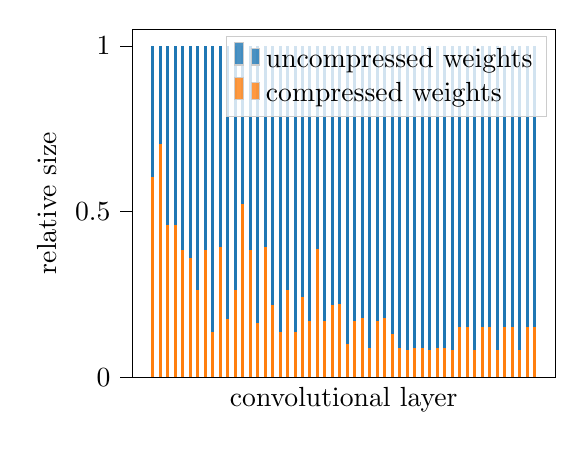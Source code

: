 % This file was created with tikzplotlib v0.10.1.
\begin{tikzpicture}

\definecolor{darkgray176}{RGB}{176,176,176}
\definecolor{darkorange25512714}{RGB}{255,127,14}
\definecolor{lightgray204}{RGB}{204,204,204}
\definecolor{steelblue31119180}{RGB}{31,119,180}

\begin{axis}[
height=6cm,
legend cell align={left},
legend style={fill opacity=0.8, draw opacity=1, text opacity=1, draw=lightgray204},
tick align=outside,
tick pos=left,
x grid style={darkgray176},
xlabel={convolutional layer},
xmin=-13.85, xmax=268.85,
xtick style={color=black},
xmajorticks=false,
y grid style={darkgray176},
ylabel={relative size},
ymin=0.0, ymax=1.05,
ytick style={color=black}
]
\draw[draw=none,fill=steelblue31119180] (axis cs:-1.0,0.0) rectangle (axis cs:1.0,1.0);
\addlegendimage{ybar,ybar legend,draw=none,fill=steelblue31119180}
\addlegendentry{uncompressed weights}

\draw[draw=none,fill=steelblue31119180] (axis cs:4.0,0.0) rectangle (axis cs:6.0,1.0);
\draw[draw=none,fill=steelblue31119180] (axis cs:9.0,0.0) rectangle (axis cs:11.0,1.0);
\draw[draw=none,fill=steelblue31119180] (axis cs:14.0,0.0) rectangle (axis cs:16.0,1.0);
\draw[draw=none,fill=steelblue31119180] (axis cs:19.0,0.0) rectangle (axis cs:21.0,1.0);
\draw[draw=none,fill=steelblue31119180] (axis cs:24.0,0.0) rectangle (axis cs:26.0,1.0);
\draw[draw=none,fill=steelblue31119180] (axis cs:29.0,0.0) rectangle (axis cs:31.0,1.0);
\draw[draw=none,fill=steelblue31119180] (axis cs:34.0,0.0) rectangle (axis cs:36.0,1.0);
\draw[draw=none,fill=steelblue31119180] (axis cs:39.0,0.0) rectangle (axis cs:41.0,1.0);
\draw[draw=none,fill=steelblue31119180] (axis cs:44.0,0.0) rectangle (axis cs:46.0,1.0);
\draw[draw=none,fill=steelblue31119180] (axis cs:49.0,0.0) rectangle (axis cs:51.0,1.0);
\draw[draw=none,fill=steelblue31119180] (axis cs:54.0,0.0) rectangle (axis cs:56.0,1.0);
\draw[draw=none,fill=steelblue31119180] (axis cs:59.0,0.0) rectangle (axis cs:61.0,1.0);
\draw[draw=none,fill=steelblue31119180] (axis cs:64.0,0.0) rectangle (axis cs:66.0,1.0);
\draw[draw=none,fill=steelblue31119180] (axis cs:69.0,0.0) rectangle (axis cs:71.0,1.0);
\draw[draw=none,fill=steelblue31119180] (axis cs:74.0,0.0) rectangle (axis cs:76.0,1.0);
\draw[draw=none,fill=steelblue31119180] (axis cs:79.0,0.0) rectangle (axis cs:81.0,1.0);
\draw[draw=none,fill=steelblue31119180] (axis cs:84.0,0.0) rectangle (axis cs:86.0,1.0);
\draw[draw=none,fill=steelblue31119180] (axis cs:89.0,0.0) rectangle (axis cs:91.0,1.0);
\draw[draw=none,fill=steelblue31119180] (axis cs:94.0,0.0) rectangle (axis cs:96.0,1.0);
\draw[draw=none,fill=steelblue31119180] (axis cs:99.0,0.0) rectangle (axis cs:101.0,1.0);
\draw[draw=none,fill=steelblue31119180] (axis cs:104.0,0.0) rectangle (axis cs:106.0,1.0);
\draw[draw=none,fill=steelblue31119180] (axis cs:109.0,0.0) rectangle (axis cs:111.0,1.0);
\draw[draw=none,fill=steelblue31119180] (axis cs:114.0,0.0) rectangle (axis cs:116.0,1.0);
\draw[draw=none,fill=steelblue31119180] (axis cs:119.0,0.0) rectangle (axis cs:121.0,1.0);
\draw[draw=none,fill=steelblue31119180] (axis cs:124.0,0.0) rectangle (axis cs:126.0,1.0);
\draw[draw=none,fill=steelblue31119180] (axis cs:129.0,0.0) rectangle (axis cs:131.0,1.0);
\draw[draw=none,fill=steelblue31119180] (axis cs:134.0,0.0) rectangle (axis cs:136.0,1.0);
\draw[draw=none,fill=steelblue31119180] (axis cs:139.0,0.0) rectangle (axis cs:141.0,1.0);
\draw[draw=none,fill=steelblue31119180] (axis cs:144.0,0.0) rectangle (axis cs:146.0,1.0);
\draw[draw=none,fill=steelblue31119180] (axis cs:149.0,0.0) rectangle (axis cs:151.0,1.0);
\draw[draw=none,fill=steelblue31119180] (axis cs:154.0,0.0) rectangle (axis cs:156.0,1.0);
\draw[draw=none,fill=steelblue31119180] (axis cs:159.0,0.0) rectangle (axis cs:161.0,1.0);
\draw[draw=none,fill=steelblue31119180] (axis cs:164.0,0.0) rectangle (axis cs:166.0,1.0);
\draw[draw=none,fill=steelblue31119180] (axis cs:169.0,0.0) rectangle (axis cs:171.0,1.0);
\draw[draw=none,fill=steelblue31119180] (axis cs:174.0,0.0) rectangle (axis cs:176.0,1.0);
\draw[draw=none,fill=steelblue31119180] (axis cs:179.0,0.0) rectangle (axis cs:181.0,1.0);
\draw[draw=none,fill=steelblue31119180] (axis cs:184.0,0.0) rectangle (axis cs:186.0,1.0);
\draw[draw=none,fill=steelblue31119180] (axis cs:189.0,0.0) rectangle (axis cs:191.0,1.0);
\draw[draw=none,fill=steelblue31119180] (axis cs:194.0,0.0) rectangle (axis cs:196.0,1.0);
\draw[draw=none,fill=steelblue31119180] (axis cs:199.0,0.0) rectangle (axis cs:201.0,1.0);
\draw[draw=none,fill=steelblue31119180] (axis cs:204.0,0.0) rectangle (axis cs:206.0,1.0);
\draw[draw=none,fill=steelblue31119180] (axis cs:209.0,0.0) rectangle (axis cs:211.0,1.0);
\draw[draw=none,fill=steelblue31119180] (axis cs:214.0,0.0) rectangle (axis cs:216.0,1.0);
\draw[draw=none,fill=steelblue31119180] (axis cs:219.0,0.0) rectangle (axis cs:221.0,1.0);
\draw[draw=none,fill=steelblue31119180] (axis cs:224.0,0.0) rectangle (axis cs:226.0,1.0);
\draw[draw=none,fill=steelblue31119180] (axis cs:229.0,0.0) rectangle (axis cs:231.0,1.0);
\draw[draw=none,fill=steelblue31119180] (axis cs:234.0,0.0) rectangle (axis cs:236.0,1.0);
\draw[draw=none,fill=steelblue31119180] (axis cs:239.0,0.0) rectangle (axis cs:241.0,1.0);
\draw[draw=none,fill=steelblue31119180] (axis cs:244.0,0.0) rectangle (axis cs:246.0,1.0);
\draw[draw=none,fill=steelblue31119180] (axis cs:249.0,0.0) rectangle (axis cs:251.0,1.0);
\draw[draw=none,fill=steelblue31119180] (axis cs:254.0,0.0) rectangle (axis cs:256.0,1.0);
\draw[draw=none,fill=darkorange25512714] (axis cs:-1.0,0.0) rectangle (axis cs:1.0,0.603);
\addlegendimage{ybar,ybar legend,draw=none,fill=darkorange25512714}
\addlegendentry{compressed weights}

\draw[draw=none,fill=darkorange25512714] (axis cs:4.0,0.0) rectangle (axis cs:6.0,0.704);
\draw[draw=none,fill=darkorange25512714] (axis cs:9.0,0.0) rectangle (axis cs:11.0,0.458);
\draw[draw=none,fill=darkorange25512714] (axis cs:14.0,0.0) rectangle (axis cs:16.0,0.458);
\draw[draw=none,fill=darkorange25512714] (axis cs:19.0,0.0) rectangle (axis cs:21.0,0.385);
\draw[draw=none,fill=darkorange25512714] (axis cs:24.0,0.0) rectangle (axis cs:26.0,0.361);
\draw[draw=none,fill=darkorange25512714] (axis cs:29.0,0.0) rectangle (axis cs:31.0,0.262);
\draw[draw=none,fill=darkorange25512714] (axis cs:34.0,0.0) rectangle (axis cs:36.0,0.383);
\draw[draw=none,fill=darkorange25512714] (axis cs:39.0,0.0) rectangle (axis cs:41.0,0.137);
\draw[draw=none,fill=darkorange25512714] (axis cs:44.0,0.0) rectangle (axis cs:46.0,0.392);
\draw[draw=none,fill=darkorange25512714] (axis cs:49.0,0.0) rectangle (axis cs:51.0,0.175);
\draw[draw=none,fill=darkorange25512714] (axis cs:54.0,0.0) rectangle (axis cs:56.0,0.262);
\draw[draw=none,fill=darkorange25512714] (axis cs:59.0,0.0) rectangle (axis cs:61.0,0.523);
\draw[draw=none,fill=darkorange25512714] (axis cs:64.0,0.0) rectangle (axis cs:66.0,0.383);
\draw[draw=none,fill=darkorange25512714] (axis cs:69.0,0.0) rectangle (axis cs:71.0,0.162);
\draw[draw=none,fill=darkorange25512714] (axis cs:74.0,0.0) rectangle (axis cs:76.0,0.392);
\draw[draw=none,fill=darkorange25512714] (axis cs:79.0,0.0) rectangle (axis cs:81.0,0.218);
\draw[draw=none,fill=darkorange25512714] (axis cs:84.0,0.0) rectangle (axis cs:86.0,0.137);
\draw[draw=none,fill=darkorange25512714] (axis cs:89.0,0.0) rectangle (axis cs:91.0,0.262);
\draw[draw=none,fill=darkorange25512714] (axis cs:94.0,0.0) rectangle (axis cs:96.0,0.137);
\draw[draw=none,fill=darkorange25512714] (axis cs:99.0,0.0) rectangle (axis cs:101.0,0.243);
\draw[draw=none,fill=darkorange25512714] (axis cs:104.0,0.0) rectangle (axis cs:106.0,0.168);
\draw[draw=none,fill=darkorange25512714] (axis cs:109.0,0.0) rectangle (axis cs:111.0,0.387);
\draw[draw=none,fill=darkorange25512714] (axis cs:114.0,0.0) rectangle (axis cs:116.0,0.168);
\draw[draw=none,fill=darkorange25512714] (axis cs:119.0,0.0) rectangle (axis cs:121.0,0.218);
\draw[draw=none,fill=darkorange25512714] (axis cs:124.0,0.0) rectangle (axis cs:126.0,0.22);
\draw[draw=none,fill=darkorange25512714] (axis cs:129.0,0.0) rectangle (axis cs:131.0,0.1);
\draw[draw=none,fill=darkorange25512714] (axis cs:134.0,0.0) rectangle (axis cs:136.0,0.168);
\draw[draw=none,fill=darkorange25512714] (axis cs:139.0,0.0) rectangle (axis cs:141.0,0.179);
\draw[draw=none,fill=darkorange25512714] (axis cs:144.0,0.0) rectangle (axis cs:146.0,0.087);
\draw[draw=none,fill=darkorange25512714] (axis cs:149.0,0.0) rectangle (axis cs:151.0,0.168);
\draw[draw=none,fill=darkorange25512714] (axis cs:154.0,0.0) rectangle (axis cs:156.0,0.179);
\draw[draw=none,fill=darkorange25512714] (axis cs:159.0,0.0) rectangle (axis cs:161.0,0.131);
\draw[draw=none,fill=darkorange25512714] (axis cs:164.0,0.0) rectangle (axis cs:166.0,0.087);
\draw[draw=none,fill=darkorange25512714] (axis cs:169.0,0.0) rectangle (axis cs:171.0,0.081);
\draw[draw=none,fill=darkorange25512714] (axis cs:174.0,0.0) rectangle (axis cs:176.0,0.087);
\draw[draw=none,fill=darkorange25512714] (axis cs:179.0,0.0) rectangle (axis cs:181.0,0.087);
\draw[draw=none,fill=darkorange25512714] (axis cs:184.0,0.0) rectangle (axis cs:186.0,0.081);
\draw[draw=none,fill=darkorange25512714] (axis cs:189.0,0.0) rectangle (axis cs:191.0,0.087);
\draw[draw=none,fill=darkorange25512714] (axis cs:194.0,0.0) rectangle (axis cs:196.0,0.087);
\draw[draw=none,fill=darkorange25512714] (axis cs:199.0,0.0) rectangle (axis cs:201.0,0.081);
\draw[draw=none,fill=darkorange25512714] (axis cs:204.0,0.0) rectangle (axis cs:206.0,0.15);
\draw[draw=none,fill=darkorange25512714] (axis cs:209.0,0.0) rectangle (axis cs:211.0,0.15);
\draw[draw=none,fill=darkorange25512714] (axis cs:214.0,0.0) rectangle (axis cs:216.0,0.083);
\draw[draw=none,fill=darkorange25512714] (axis cs:219.0,0.0) rectangle (axis cs:221.0,0.15);
\draw[draw=none,fill=darkorange25512714] (axis cs:224.0,0.0) rectangle (axis cs:226.0,0.15);
\draw[draw=none,fill=darkorange25512714] (axis cs:229.0,0.0) rectangle (axis cs:231.0,0.083);
\draw[draw=none,fill=darkorange25512714] (axis cs:234.0,0.0) rectangle (axis cs:236.0,0.15);
\draw[draw=none,fill=darkorange25512714] (axis cs:239.0,0.0) rectangle (axis cs:241.0,0.15);
\draw[draw=none,fill=darkorange25512714] (axis cs:244.0,0.0) rectangle (axis cs:246.0,0.083);
\draw[draw=none,fill=darkorange25512714] (axis cs:249.0,0.0) rectangle (axis cs:251.0,0.15);
\draw[draw=none,fill=darkorange25512714] (axis cs:254.0,0.0) rectangle (axis cs:256.0,0.15);
\end{axis}

\end{tikzpicture}
